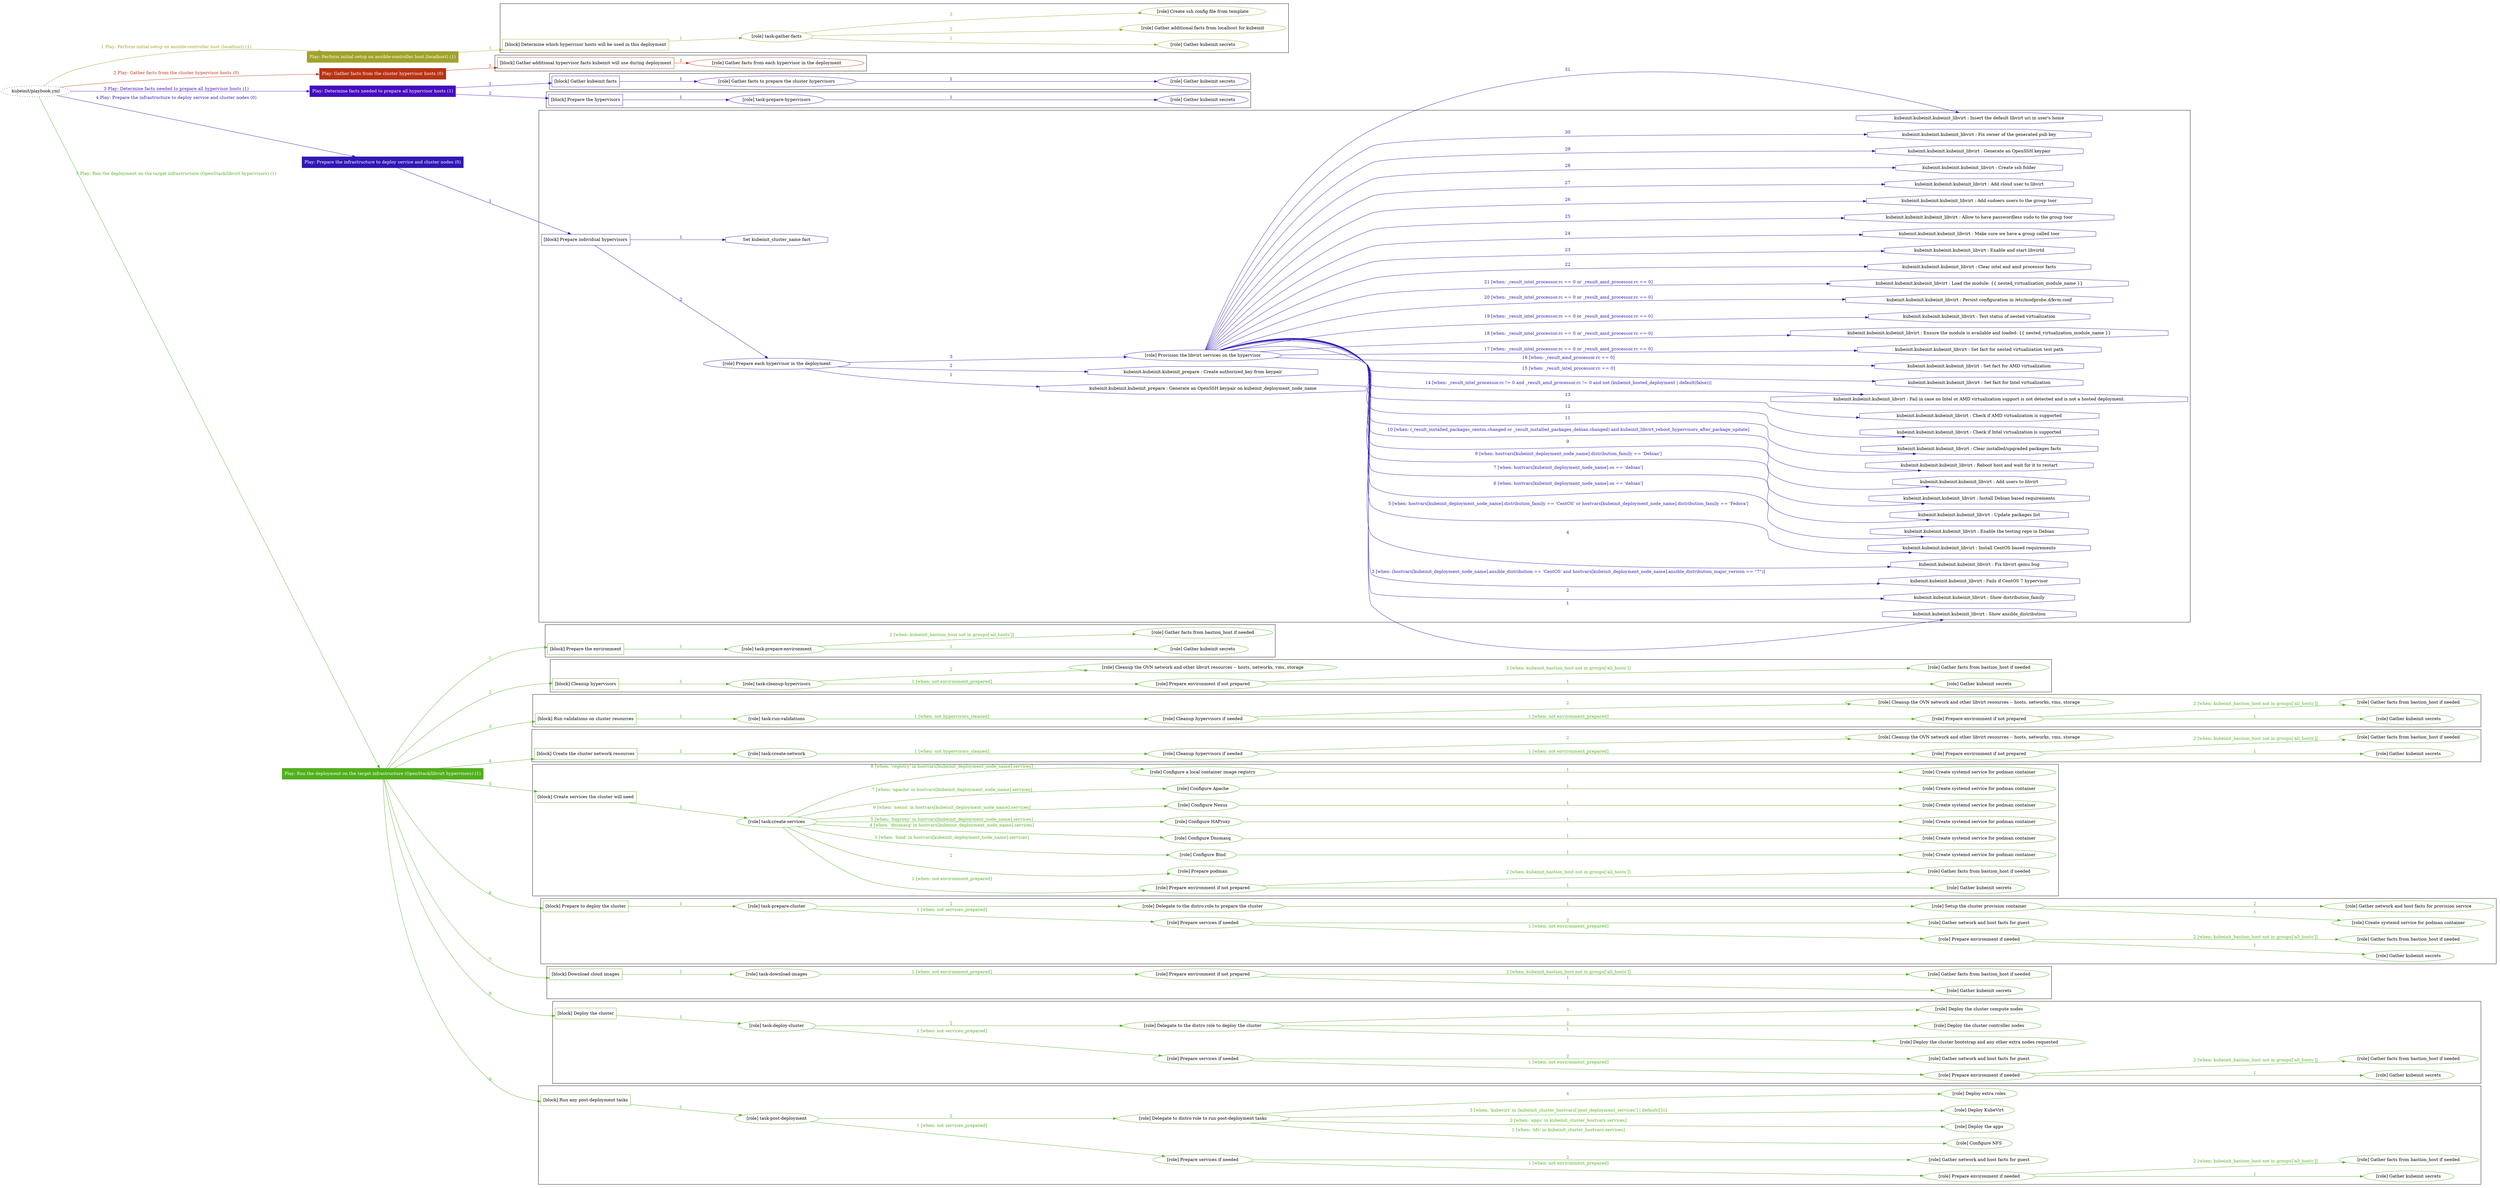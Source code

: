 digraph {
	graph [concentrate=true ordering=in rankdir=LR ratio=fill]
	edge [esep=5 sep=10]
	"kubeinit/playbook.yml" [URL="/home/runner/work/kubeinit/kubeinit/kubeinit/playbook.yml" id=playbook_ad9dad9f style=dotted]
	"kubeinit/playbook.yml" -> play_8701ad01 [label="1 Play: Perform initial setup on ansible-controller host (localhost) (1)" color="#a0a22a" fontcolor="#a0a22a" id=edge_play_8701ad01 labeltooltip="1 Play: Perform initial setup on ansible-controller host (localhost) (1)" tooltip="1 Play: Perform initial setup on ansible-controller host (localhost) (1)"]
	subgraph "Play: Perform initial setup on ansible-controller host (localhost) (1)" {
		play_8701ad01 [label="Play: Perform initial setup on ansible-controller host (localhost) (1)" URL="/home/runner/work/kubeinit/kubeinit/kubeinit/playbook.yml" color="#a0a22a" fontcolor="#ffffff" id=play_8701ad01 shape=box style=filled tooltip=localhost]
		play_8701ad01 -> block_f3eda5cd [label=1 color="#a0a22a" fontcolor="#a0a22a" id=edge_block_f3eda5cd labeltooltip=1 tooltip=1]
		subgraph cluster_block_f3eda5cd {
			block_f3eda5cd [label="[block] Determine which hypervisor hosts will be used in this deployment" URL="/home/runner/work/kubeinit/kubeinit/kubeinit/playbook.yml" color="#a0a22a" id=block_f3eda5cd labeltooltip="Determine which hypervisor hosts will be used in this deployment" shape=box tooltip="Determine which hypervisor hosts will be used in this deployment"]
			block_f3eda5cd -> role_771a4310 [label="1 " color="#a0a22a" fontcolor="#a0a22a" id=edge_role_771a4310 labeltooltip="1 " tooltip="1 "]
			subgraph "task-gather-facts" {
				role_771a4310 [label="[role] task-gather-facts" URL="/home/runner/work/kubeinit/kubeinit/kubeinit/playbook.yml" color="#a0a22a" id=role_771a4310 tooltip="task-gather-facts"]
				role_771a4310 -> role_7a7e30a4 [label="1 " color="#a0a22a" fontcolor="#a0a22a" id=edge_role_7a7e30a4 labeltooltip="1 " tooltip="1 "]
				subgraph "Gather kubeinit secrets" {
					role_7a7e30a4 [label="[role] Gather kubeinit secrets" URL="/home/runner/.ansible/collections/ansible_collections/kubeinit/kubeinit/roles/kubeinit_prepare/tasks/build_hypervisors_group.yml" color="#a0a22a" id=role_7a7e30a4 tooltip="Gather kubeinit secrets"]
				}
				role_771a4310 -> role_252059f0 [label="2 " color="#a0a22a" fontcolor="#a0a22a" id=edge_role_252059f0 labeltooltip="2 " tooltip="2 "]
				subgraph "Gather additional facts from localhost for kubeinit" {
					role_252059f0 [label="[role] Gather additional facts from localhost for kubeinit" URL="/home/runner/.ansible/collections/ansible_collections/kubeinit/kubeinit/roles/kubeinit_prepare/tasks/build_hypervisors_group.yml" color="#a0a22a" id=role_252059f0 tooltip="Gather additional facts from localhost for kubeinit"]
				}
				role_771a4310 -> role_ed2586d5 [label="3 " color="#a0a22a" fontcolor="#a0a22a" id=edge_role_ed2586d5 labeltooltip="3 " tooltip="3 "]
				subgraph "Create ssh config file from template" {
					role_ed2586d5 [label="[role] Create ssh config file from template" URL="/home/runner/.ansible/collections/ansible_collections/kubeinit/kubeinit/roles/kubeinit_prepare/tasks/build_hypervisors_group.yml" color="#a0a22a" id=role_ed2586d5 tooltip="Create ssh config file from template"]
				}
			}
		}
	}
	"kubeinit/playbook.yml" -> play_b4379de7 [label="2 Play: Gather facts from the cluster hypervisor hosts (0)" color="#b83414" fontcolor="#b83414" id=edge_play_b4379de7 labeltooltip="2 Play: Gather facts from the cluster hypervisor hosts (0)" tooltip="2 Play: Gather facts from the cluster hypervisor hosts (0)"]
	subgraph "Play: Gather facts from the cluster hypervisor hosts (0)" {
		play_b4379de7 [label="Play: Gather facts from the cluster hypervisor hosts (0)" URL="/home/runner/work/kubeinit/kubeinit/kubeinit/playbook.yml" color="#b83414" fontcolor="#ffffff" id=play_b4379de7 shape=box style=filled tooltip="Play: Gather facts from the cluster hypervisor hosts (0)"]
		play_b4379de7 -> block_b97a1b82 [label=1 color="#b83414" fontcolor="#b83414" id=edge_block_b97a1b82 labeltooltip=1 tooltip=1]
		subgraph cluster_block_b97a1b82 {
			block_b97a1b82 [label="[block] Gather additional hypervisor facts kubeinit will use during deployment" URL="/home/runner/work/kubeinit/kubeinit/kubeinit/playbook.yml" color="#b83414" id=block_b97a1b82 labeltooltip="Gather additional hypervisor facts kubeinit will use during deployment" shape=box tooltip="Gather additional hypervisor facts kubeinit will use during deployment"]
			block_b97a1b82 -> role_02a96196 [label="1 " color="#b83414" fontcolor="#b83414" id=edge_role_02a96196 labeltooltip="1 " tooltip="1 "]
			subgraph "Gather facts from each hypervisor in the deployment" {
				role_02a96196 [label="[role] Gather facts from each hypervisor in the deployment" URL="/home/runner/work/kubeinit/kubeinit/kubeinit/playbook.yml" color="#b83414" id=role_02a96196 tooltip="Gather facts from each hypervisor in the deployment"]
			}
		}
	}
	"kubeinit/playbook.yml" -> play_5460a5c5 [label="3 Play: Determine facts needed to prepare all hypervisor hosts (1)" color="#450dbf" fontcolor="#450dbf" id=edge_play_5460a5c5 labeltooltip="3 Play: Determine facts needed to prepare all hypervisor hosts (1)" tooltip="3 Play: Determine facts needed to prepare all hypervisor hosts (1)"]
	subgraph "Play: Determine facts needed to prepare all hypervisor hosts (1)" {
		play_5460a5c5 [label="Play: Determine facts needed to prepare all hypervisor hosts (1)" URL="/home/runner/work/kubeinit/kubeinit/kubeinit/playbook.yml" color="#450dbf" fontcolor="#ffffff" id=play_5460a5c5 shape=box style=filled tooltip=localhost]
		play_5460a5c5 -> block_8804d88d [label=1 color="#450dbf" fontcolor="#450dbf" id=edge_block_8804d88d labeltooltip=1 tooltip=1]
		subgraph cluster_block_8804d88d {
			block_8804d88d [label="[block] Gather kubeinit facts" URL="/home/runner/work/kubeinit/kubeinit/kubeinit/playbook.yml" color="#450dbf" id=block_8804d88d labeltooltip="Gather kubeinit facts" shape=box tooltip="Gather kubeinit facts"]
			block_8804d88d -> role_8684f206 [label="1 " color="#450dbf" fontcolor="#450dbf" id=edge_role_8684f206 labeltooltip="1 " tooltip="1 "]
			subgraph "Gather facts to prepare the cluster hypervisors" {
				role_8684f206 [label="[role] Gather facts to prepare the cluster hypervisors" URL="/home/runner/work/kubeinit/kubeinit/kubeinit/playbook.yml" color="#450dbf" id=role_8684f206 tooltip="Gather facts to prepare the cluster hypervisors"]
				role_8684f206 -> role_325e23e4 [label="1 " color="#450dbf" fontcolor="#450dbf" id=edge_role_325e23e4 labeltooltip="1 " tooltip="1 "]
				subgraph "Gather kubeinit secrets" {
					role_325e23e4 [label="[role] Gather kubeinit secrets" URL="/home/runner/.ansible/collections/ansible_collections/kubeinit/kubeinit/roles/kubeinit_prepare/tasks/gather_kubeinit_facts.yml" color="#450dbf" id=role_325e23e4 tooltip="Gather kubeinit secrets"]
				}
			}
		}
		play_5460a5c5 -> block_e726599f [label=2 color="#450dbf" fontcolor="#450dbf" id=edge_block_e726599f labeltooltip=2 tooltip=2]
		subgraph cluster_block_e726599f {
			block_e726599f [label="[block] Prepare the hypervisors" URL="/home/runner/work/kubeinit/kubeinit/kubeinit/playbook.yml" color="#450dbf" id=block_e726599f labeltooltip="Prepare the hypervisors" shape=box tooltip="Prepare the hypervisors"]
			block_e726599f -> role_bea72deb [label="1 " color="#450dbf" fontcolor="#450dbf" id=edge_role_bea72deb labeltooltip="1 " tooltip="1 "]
			subgraph "task-prepare-hypervisors" {
				role_bea72deb [label="[role] task-prepare-hypervisors" URL="/home/runner/work/kubeinit/kubeinit/kubeinit/playbook.yml" color="#450dbf" id=role_bea72deb tooltip="task-prepare-hypervisors"]
				role_bea72deb -> role_4a4bfca7 [label="1 " color="#450dbf" fontcolor="#450dbf" id=edge_role_4a4bfca7 labeltooltip="1 " tooltip="1 "]
				subgraph "Gather kubeinit secrets" {
					role_4a4bfca7 [label="[role] Gather kubeinit secrets" URL="/home/runner/.ansible/collections/ansible_collections/kubeinit/kubeinit/roles/kubeinit_prepare/tasks/gather_kubeinit_facts.yml" color="#450dbf" id=role_4a4bfca7 tooltip="Gather kubeinit secrets"]
				}
			}
		}
	}
	"kubeinit/playbook.yml" -> play_02d380c5 [label="4 Play: Prepare the infrastructure to deploy service and cluster nodes (0)" color="#3018b4" fontcolor="#3018b4" id=edge_play_02d380c5 labeltooltip="4 Play: Prepare the infrastructure to deploy service and cluster nodes (0)" tooltip="4 Play: Prepare the infrastructure to deploy service and cluster nodes (0)"]
	subgraph "Play: Prepare the infrastructure to deploy service and cluster nodes (0)" {
		play_02d380c5 [label="Play: Prepare the infrastructure to deploy service and cluster nodes (0)" URL="/home/runner/work/kubeinit/kubeinit/kubeinit/playbook.yml" color="#3018b4" fontcolor="#ffffff" id=play_02d380c5 shape=box style=filled tooltip="Play: Prepare the infrastructure to deploy service and cluster nodes (0)"]
		play_02d380c5 -> block_5746fe9b [label=1 color="#3018b4" fontcolor="#3018b4" id=edge_block_5746fe9b labeltooltip=1 tooltip=1]
		subgraph cluster_block_5746fe9b {
			block_5746fe9b [label="[block] Prepare individual hypervisors" URL="/home/runner/work/kubeinit/kubeinit/kubeinit/playbook.yml" color="#3018b4" id=block_5746fe9b labeltooltip="Prepare individual hypervisors" shape=box tooltip="Prepare individual hypervisors"]
			block_5746fe9b -> role_e2ebed2b [label="2 " color="#3018b4" fontcolor="#3018b4" id=edge_role_e2ebed2b labeltooltip="2 " tooltip="2 "]
			subgraph "Prepare each hypervisor in the deployment" {
				role_e2ebed2b [label="[role] Prepare each hypervisor in the deployment" URL="/home/runner/work/kubeinit/kubeinit/kubeinit/playbook.yml" color="#3018b4" id=role_e2ebed2b tooltip="Prepare each hypervisor in the deployment"]
				task_109c4af7 [label="kubeinit.kubeinit.kubeinit_prepare : Generate an OpenSSH keypair on kubeinit_deployment_node_name" URL="/home/runner/.ansible/collections/ansible_collections/kubeinit/kubeinit/roles/kubeinit_prepare/tasks/prepare_hypervisor.yml" color="#3018b4" id=task_109c4af7 shape=octagon tooltip="kubeinit.kubeinit.kubeinit_prepare : Generate an OpenSSH keypair on kubeinit_deployment_node_name"]
				role_e2ebed2b -> task_109c4af7 [label="1 " color="#3018b4" fontcolor="#3018b4" id=edge_task_109c4af7 labeltooltip="1 " tooltip="1 "]
				task_27106303 [label="kubeinit.kubeinit.kubeinit_prepare : Create authorized_key from keypair" URL="/home/runner/.ansible/collections/ansible_collections/kubeinit/kubeinit/roles/kubeinit_prepare/tasks/prepare_hypervisor.yml" color="#3018b4" id=task_27106303 shape=octagon tooltip="kubeinit.kubeinit.kubeinit_prepare : Create authorized_key from keypair"]
				role_e2ebed2b -> task_27106303 [label="2 " color="#3018b4" fontcolor="#3018b4" id=edge_task_27106303 labeltooltip="2 " tooltip="2 "]
				role_e2ebed2b -> role_d19b107c [label="3 " color="#3018b4" fontcolor="#3018b4" id=edge_role_d19b107c labeltooltip="3 " tooltip="3 "]
				subgraph "Provision the libvirt services on the hypervisor" {
					role_d19b107c [label="[role] Provision the libvirt services on the hypervisor" URL="/home/runner/.ansible/collections/ansible_collections/kubeinit/kubeinit/roles/kubeinit_prepare/tasks/prepare_hypervisor.yml" color="#3018b4" id=role_d19b107c tooltip="Provision the libvirt services on the hypervisor"]
					task_ec8b00e3 [label="kubeinit.kubeinit.kubeinit_libvirt : Show ansible_distribution" URL="/home/runner/.ansible/collections/ansible_collections/kubeinit/kubeinit/roles/kubeinit_libvirt/tasks/main.yml" color="#3018b4" id=task_ec8b00e3 shape=octagon tooltip="kubeinit.kubeinit.kubeinit_libvirt : Show ansible_distribution"]
					role_d19b107c -> task_ec8b00e3 [label="1 " color="#3018b4" fontcolor="#3018b4" id=edge_task_ec8b00e3 labeltooltip="1 " tooltip="1 "]
					task_d84215db [label="kubeinit.kubeinit.kubeinit_libvirt : Show distribution_family" URL="/home/runner/.ansible/collections/ansible_collections/kubeinit/kubeinit/roles/kubeinit_libvirt/tasks/main.yml" color="#3018b4" id=task_d84215db shape=octagon tooltip="kubeinit.kubeinit.kubeinit_libvirt : Show distribution_family"]
					role_d19b107c -> task_d84215db [label="2 " color="#3018b4" fontcolor="#3018b4" id=edge_task_d84215db labeltooltip="2 " tooltip="2 "]
					task_74e54a04 [label="kubeinit.kubeinit.kubeinit_libvirt : Fails if CentOS 7 hypervisor" URL="/home/runner/.ansible/collections/ansible_collections/kubeinit/kubeinit/roles/kubeinit_libvirt/tasks/main.yml" color="#3018b4" id=task_74e54a04 shape=octagon tooltip="kubeinit.kubeinit.kubeinit_libvirt : Fails if CentOS 7 hypervisor"]
					role_d19b107c -> task_74e54a04 [label="3 [when: (hostvars[kubeinit_deployment_node_name].ansible_distribution == 'CentOS' and hostvars[kubeinit_deployment_node_name].ansible_distribution_major_version == \"7\")]" color="#3018b4" fontcolor="#3018b4" id=edge_task_74e54a04 labeltooltip="3 [when: (hostvars[kubeinit_deployment_node_name].ansible_distribution == 'CentOS' and hostvars[kubeinit_deployment_node_name].ansible_distribution_major_version == \"7\")]" tooltip="3 [when: (hostvars[kubeinit_deployment_node_name].ansible_distribution == 'CentOS' and hostvars[kubeinit_deployment_node_name].ansible_distribution_major_version == \"7\")]"]
					task_8b9834f0 [label="kubeinit.kubeinit.kubeinit_libvirt : Fix libvirt qemu bug" URL="/home/runner/.ansible/collections/ansible_collections/kubeinit/kubeinit/roles/kubeinit_libvirt/tasks/main.yml" color="#3018b4" id=task_8b9834f0 shape=octagon tooltip="kubeinit.kubeinit.kubeinit_libvirt : Fix libvirt qemu bug"]
					role_d19b107c -> task_8b9834f0 [label="4 " color="#3018b4" fontcolor="#3018b4" id=edge_task_8b9834f0 labeltooltip="4 " tooltip="4 "]
					task_34710796 [label="kubeinit.kubeinit.kubeinit_libvirt : Install CentOS based requirements" URL="/home/runner/.ansible/collections/ansible_collections/kubeinit/kubeinit/roles/kubeinit_libvirt/tasks/main.yml" color="#3018b4" id=task_34710796 shape=octagon tooltip="kubeinit.kubeinit.kubeinit_libvirt : Install CentOS based requirements"]
					role_d19b107c -> task_34710796 [label="5 [when: hostvars[kubeinit_deployment_node_name].distribution_family == 'CentOS' or hostvars[kubeinit_deployment_node_name].distribution_family == 'Fedora']" color="#3018b4" fontcolor="#3018b4" id=edge_task_34710796 labeltooltip="5 [when: hostvars[kubeinit_deployment_node_name].distribution_family == 'CentOS' or hostvars[kubeinit_deployment_node_name].distribution_family == 'Fedora']" tooltip="5 [when: hostvars[kubeinit_deployment_node_name].distribution_family == 'CentOS' or hostvars[kubeinit_deployment_node_name].distribution_family == 'Fedora']"]
					task_a5c7c124 [label="kubeinit.kubeinit.kubeinit_libvirt : Enable the testing repo in Debian" URL="/home/runner/.ansible/collections/ansible_collections/kubeinit/kubeinit/roles/kubeinit_libvirt/tasks/main.yml" color="#3018b4" id=task_a5c7c124 shape=octagon tooltip="kubeinit.kubeinit.kubeinit_libvirt : Enable the testing repo in Debian"]
					role_d19b107c -> task_a5c7c124 [label="6 [when: hostvars[kubeinit_deployment_node_name].os == 'debian']" color="#3018b4" fontcolor="#3018b4" id=edge_task_a5c7c124 labeltooltip="6 [when: hostvars[kubeinit_deployment_node_name].os == 'debian']" tooltip="6 [when: hostvars[kubeinit_deployment_node_name].os == 'debian']"]
					task_eb9df895 [label="kubeinit.kubeinit.kubeinit_libvirt : Update packages list" URL="/home/runner/.ansible/collections/ansible_collections/kubeinit/kubeinit/roles/kubeinit_libvirt/tasks/main.yml" color="#3018b4" id=task_eb9df895 shape=octagon tooltip="kubeinit.kubeinit.kubeinit_libvirt : Update packages list"]
					role_d19b107c -> task_eb9df895 [label="7 [when: hostvars[kubeinit_deployment_node_name].os == 'debian']" color="#3018b4" fontcolor="#3018b4" id=edge_task_eb9df895 labeltooltip="7 [when: hostvars[kubeinit_deployment_node_name].os == 'debian']" tooltip="7 [when: hostvars[kubeinit_deployment_node_name].os == 'debian']"]
					task_4b8a8ece [label="kubeinit.kubeinit.kubeinit_libvirt : Install Debian based requirements" URL="/home/runner/.ansible/collections/ansible_collections/kubeinit/kubeinit/roles/kubeinit_libvirt/tasks/main.yml" color="#3018b4" id=task_4b8a8ece shape=octagon tooltip="kubeinit.kubeinit.kubeinit_libvirt : Install Debian based requirements"]
					role_d19b107c -> task_4b8a8ece [label="8 [when: hostvars[kubeinit_deployment_node_name].distribution_family == 'Debian']" color="#3018b4" fontcolor="#3018b4" id=edge_task_4b8a8ece labeltooltip="8 [when: hostvars[kubeinit_deployment_node_name].distribution_family == 'Debian']" tooltip="8 [when: hostvars[kubeinit_deployment_node_name].distribution_family == 'Debian']"]
					task_b268e5a1 [label="kubeinit.kubeinit.kubeinit_libvirt : Add users to libvirt" URL="/home/runner/.ansible/collections/ansible_collections/kubeinit/kubeinit/roles/kubeinit_libvirt/tasks/main.yml" color="#3018b4" id=task_b268e5a1 shape=octagon tooltip="kubeinit.kubeinit.kubeinit_libvirt : Add users to libvirt"]
					role_d19b107c -> task_b268e5a1 [label="9 " color="#3018b4" fontcolor="#3018b4" id=edge_task_b268e5a1 labeltooltip="9 " tooltip="9 "]
					task_5884dd91 [label="kubeinit.kubeinit.kubeinit_libvirt : Reboot host and wait for it to restart" URL="/home/runner/.ansible/collections/ansible_collections/kubeinit/kubeinit/roles/kubeinit_libvirt/tasks/main.yml" color="#3018b4" id=task_5884dd91 shape=octagon tooltip="kubeinit.kubeinit.kubeinit_libvirt : Reboot host and wait for it to restart"]
					role_d19b107c -> task_5884dd91 [label="10 [when: (_result_installed_packages_centos.changed or _result_installed_packages_debian.changed) and kubeinit_libvirt_reboot_hypervisors_after_package_update]" color="#3018b4" fontcolor="#3018b4" id=edge_task_5884dd91 labeltooltip="10 [when: (_result_installed_packages_centos.changed or _result_installed_packages_debian.changed) and kubeinit_libvirt_reboot_hypervisors_after_package_update]" tooltip="10 [when: (_result_installed_packages_centos.changed or _result_installed_packages_debian.changed) and kubeinit_libvirt_reboot_hypervisors_after_package_update]"]
					task_be712756 [label="kubeinit.kubeinit.kubeinit_libvirt : Clear installed/upgraded packages facts" URL="/home/runner/.ansible/collections/ansible_collections/kubeinit/kubeinit/roles/kubeinit_libvirt/tasks/main.yml" color="#3018b4" id=task_be712756 shape=octagon tooltip="kubeinit.kubeinit.kubeinit_libvirt : Clear installed/upgraded packages facts"]
					role_d19b107c -> task_be712756 [label="11 " color="#3018b4" fontcolor="#3018b4" id=edge_task_be712756 labeltooltip="11 " tooltip="11 "]
					task_afb6697a [label="kubeinit.kubeinit.kubeinit_libvirt : Check if Intel virtualization is supported" URL="/home/runner/.ansible/collections/ansible_collections/kubeinit/kubeinit/roles/kubeinit_libvirt/tasks/main.yml" color="#3018b4" id=task_afb6697a shape=octagon tooltip="kubeinit.kubeinit.kubeinit_libvirt : Check if Intel virtualization is supported"]
					role_d19b107c -> task_afb6697a [label="12 " color="#3018b4" fontcolor="#3018b4" id=edge_task_afb6697a labeltooltip="12 " tooltip="12 "]
					task_fe1af349 [label="kubeinit.kubeinit.kubeinit_libvirt : Check if AMD virtualization is supported" URL="/home/runner/.ansible/collections/ansible_collections/kubeinit/kubeinit/roles/kubeinit_libvirt/tasks/main.yml" color="#3018b4" id=task_fe1af349 shape=octagon tooltip="kubeinit.kubeinit.kubeinit_libvirt : Check if AMD virtualization is supported"]
					role_d19b107c -> task_fe1af349 [label="13 " color="#3018b4" fontcolor="#3018b4" id=edge_task_fe1af349 labeltooltip="13 " tooltip="13 "]
					task_ae67dfe7 [label="kubeinit.kubeinit.kubeinit_libvirt : Fail in case no Intel or AMD virtualization support is not detected and is not a hosted deployment." URL="/home/runner/.ansible/collections/ansible_collections/kubeinit/kubeinit/roles/kubeinit_libvirt/tasks/main.yml" color="#3018b4" id=task_ae67dfe7 shape=octagon tooltip="kubeinit.kubeinit.kubeinit_libvirt : Fail in case no Intel or AMD virtualization support is not detected and is not a hosted deployment."]
					role_d19b107c -> task_ae67dfe7 [label="14 [when: _result_intel_processor.rc != 0 and _result_amd_processor.rc != 0 and not (kubeinit_hosted_deployment | default(false))]" color="#3018b4" fontcolor="#3018b4" id=edge_task_ae67dfe7 labeltooltip="14 [when: _result_intel_processor.rc != 0 and _result_amd_processor.rc != 0 and not (kubeinit_hosted_deployment | default(false))]" tooltip="14 [when: _result_intel_processor.rc != 0 and _result_amd_processor.rc != 0 and not (kubeinit_hosted_deployment | default(false))]"]
					task_169d2dd9 [label="kubeinit.kubeinit.kubeinit_libvirt : Set fact for Intel virtualization" URL="/home/runner/.ansible/collections/ansible_collections/kubeinit/kubeinit/roles/kubeinit_libvirt/tasks/main.yml" color="#3018b4" id=task_169d2dd9 shape=octagon tooltip="kubeinit.kubeinit.kubeinit_libvirt : Set fact for Intel virtualization"]
					role_d19b107c -> task_169d2dd9 [label="15 [when: _result_intel_processor.rc == 0]" color="#3018b4" fontcolor="#3018b4" id=edge_task_169d2dd9 labeltooltip="15 [when: _result_intel_processor.rc == 0]" tooltip="15 [when: _result_intel_processor.rc == 0]"]
					task_b3eac549 [label="kubeinit.kubeinit.kubeinit_libvirt : Set fact for AMD virtualization" URL="/home/runner/.ansible/collections/ansible_collections/kubeinit/kubeinit/roles/kubeinit_libvirt/tasks/main.yml" color="#3018b4" id=task_b3eac549 shape=octagon tooltip="kubeinit.kubeinit.kubeinit_libvirt : Set fact for AMD virtualization"]
					role_d19b107c -> task_b3eac549 [label="16 [when: _result_amd_processor.rc == 0]" color="#3018b4" fontcolor="#3018b4" id=edge_task_b3eac549 labeltooltip="16 [when: _result_amd_processor.rc == 0]" tooltip="16 [when: _result_amd_processor.rc == 0]"]
					task_7ef995c8 [label="kubeinit.kubeinit.kubeinit_libvirt : Set fact for nested virtualization test path" URL="/home/runner/.ansible/collections/ansible_collections/kubeinit/kubeinit/roles/kubeinit_libvirt/tasks/main.yml" color="#3018b4" id=task_7ef995c8 shape=octagon tooltip="kubeinit.kubeinit.kubeinit_libvirt : Set fact for nested virtualization test path"]
					role_d19b107c -> task_7ef995c8 [label="17 [when: _result_intel_processor.rc == 0 or _result_amd_processor.rc == 0]" color="#3018b4" fontcolor="#3018b4" id=edge_task_7ef995c8 labeltooltip="17 [when: _result_intel_processor.rc == 0 or _result_amd_processor.rc == 0]" tooltip="17 [when: _result_intel_processor.rc == 0 or _result_amd_processor.rc == 0]"]
					task_e9185599 [label="kubeinit.kubeinit.kubeinit_libvirt : Ensure the module is available and loaded: {{ nested_virtualization_module_name }}" URL="/home/runner/.ansible/collections/ansible_collections/kubeinit/kubeinit/roles/kubeinit_libvirt/tasks/main.yml" color="#3018b4" id=task_e9185599 shape=octagon tooltip="kubeinit.kubeinit.kubeinit_libvirt : Ensure the module is available and loaded: {{ nested_virtualization_module_name }}"]
					role_d19b107c -> task_e9185599 [label="18 [when: _result_intel_processor.rc == 0 or _result_amd_processor.rc == 0]" color="#3018b4" fontcolor="#3018b4" id=edge_task_e9185599 labeltooltip="18 [when: _result_intel_processor.rc == 0 or _result_amd_processor.rc == 0]" tooltip="18 [when: _result_intel_processor.rc == 0 or _result_amd_processor.rc == 0]"]
					task_4830d3a3 [label="kubeinit.kubeinit.kubeinit_libvirt : Test status of nested virtualization" URL="/home/runner/.ansible/collections/ansible_collections/kubeinit/kubeinit/roles/kubeinit_libvirt/tasks/main.yml" color="#3018b4" id=task_4830d3a3 shape=octagon tooltip="kubeinit.kubeinit.kubeinit_libvirt : Test status of nested virtualization"]
					role_d19b107c -> task_4830d3a3 [label="19 [when: _result_intel_processor.rc == 0 or _result_amd_processor.rc == 0]" color="#3018b4" fontcolor="#3018b4" id=edge_task_4830d3a3 labeltooltip="19 [when: _result_intel_processor.rc == 0 or _result_amd_processor.rc == 0]" tooltip="19 [when: _result_intel_processor.rc == 0 or _result_amd_processor.rc == 0]"]
					task_8b23cafd [label="kubeinit.kubeinit.kubeinit_libvirt : Persist configuration in /etc/modprobe.d/kvm.conf" URL="/home/runner/.ansible/collections/ansible_collections/kubeinit/kubeinit/roles/kubeinit_libvirt/tasks/main.yml" color="#3018b4" id=task_8b23cafd shape=octagon tooltip="kubeinit.kubeinit.kubeinit_libvirt : Persist configuration in /etc/modprobe.d/kvm.conf"]
					role_d19b107c -> task_8b23cafd [label="20 [when: _result_intel_processor.rc == 0 or _result_amd_processor.rc == 0]" color="#3018b4" fontcolor="#3018b4" id=edge_task_8b23cafd labeltooltip="20 [when: _result_intel_processor.rc == 0 or _result_amd_processor.rc == 0]" tooltip="20 [when: _result_intel_processor.rc == 0 or _result_amd_processor.rc == 0]"]
					task_9bc0481e [label="kubeinit.kubeinit.kubeinit_libvirt : Load the module: {{ nested_virtualization_module_name }}" URL="/home/runner/.ansible/collections/ansible_collections/kubeinit/kubeinit/roles/kubeinit_libvirt/tasks/main.yml" color="#3018b4" id=task_9bc0481e shape=octagon tooltip="kubeinit.kubeinit.kubeinit_libvirt : Load the module: {{ nested_virtualization_module_name }}"]
					role_d19b107c -> task_9bc0481e [label="21 [when: _result_intel_processor.rc == 0 or _result_amd_processor.rc == 0]" color="#3018b4" fontcolor="#3018b4" id=edge_task_9bc0481e labeltooltip="21 [when: _result_intel_processor.rc == 0 or _result_amd_processor.rc == 0]" tooltip="21 [when: _result_intel_processor.rc == 0 or _result_amd_processor.rc == 0]"]
					task_1988ee46 [label="kubeinit.kubeinit.kubeinit_libvirt : Clear intel and amd processor facts" URL="/home/runner/.ansible/collections/ansible_collections/kubeinit/kubeinit/roles/kubeinit_libvirt/tasks/main.yml" color="#3018b4" id=task_1988ee46 shape=octagon tooltip="kubeinit.kubeinit.kubeinit_libvirt : Clear intel and amd processor facts"]
					role_d19b107c -> task_1988ee46 [label="22 " color="#3018b4" fontcolor="#3018b4" id=edge_task_1988ee46 labeltooltip="22 " tooltip="22 "]
					task_1ba558bf [label="kubeinit.kubeinit.kubeinit_libvirt : Enable and start libvirtd" URL="/home/runner/.ansible/collections/ansible_collections/kubeinit/kubeinit/roles/kubeinit_libvirt/tasks/main.yml" color="#3018b4" id=task_1ba558bf shape=octagon tooltip="kubeinit.kubeinit.kubeinit_libvirt : Enable and start libvirtd"]
					role_d19b107c -> task_1ba558bf [label="23 " color="#3018b4" fontcolor="#3018b4" id=edge_task_1ba558bf labeltooltip="23 " tooltip="23 "]
					task_200a83f6 [label="kubeinit.kubeinit.kubeinit_libvirt : Make sure we have a group called toor" URL="/home/runner/.ansible/collections/ansible_collections/kubeinit/kubeinit/roles/kubeinit_libvirt/tasks/60_create_cloud_user.yml" color="#3018b4" id=task_200a83f6 shape=octagon tooltip="kubeinit.kubeinit.kubeinit_libvirt : Make sure we have a group called toor"]
					role_d19b107c -> task_200a83f6 [label="24 " color="#3018b4" fontcolor="#3018b4" id=edge_task_200a83f6 labeltooltip="24 " tooltip="24 "]
					task_1174e342 [label="kubeinit.kubeinit.kubeinit_libvirt : Allow to have passwordless sudo to the group toor" URL="/home/runner/.ansible/collections/ansible_collections/kubeinit/kubeinit/roles/kubeinit_libvirt/tasks/60_create_cloud_user.yml" color="#3018b4" id=task_1174e342 shape=octagon tooltip="kubeinit.kubeinit.kubeinit_libvirt : Allow to have passwordless sudo to the group toor"]
					role_d19b107c -> task_1174e342 [label="25 " color="#3018b4" fontcolor="#3018b4" id=edge_task_1174e342 labeltooltip="25 " tooltip="25 "]
					task_0615f3f8 [label="kubeinit.kubeinit.kubeinit_libvirt : Add sudoers users to the group toor" URL="/home/runner/.ansible/collections/ansible_collections/kubeinit/kubeinit/roles/kubeinit_libvirt/tasks/60_create_cloud_user.yml" color="#3018b4" id=task_0615f3f8 shape=octagon tooltip="kubeinit.kubeinit.kubeinit_libvirt : Add sudoers users to the group toor"]
					role_d19b107c -> task_0615f3f8 [label="26 " color="#3018b4" fontcolor="#3018b4" id=edge_task_0615f3f8 labeltooltip="26 " tooltip="26 "]
					task_e2aee070 [label="kubeinit.kubeinit.kubeinit_libvirt : Add cloud user to libvirt" URL="/home/runner/.ansible/collections/ansible_collections/kubeinit/kubeinit/roles/kubeinit_libvirt/tasks/60_create_cloud_user.yml" color="#3018b4" id=task_e2aee070 shape=octagon tooltip="kubeinit.kubeinit.kubeinit_libvirt : Add cloud user to libvirt"]
					role_d19b107c -> task_e2aee070 [label="27 " color="#3018b4" fontcolor="#3018b4" id=edge_task_e2aee070 labeltooltip="27 " tooltip="27 "]
					task_b561096e [label="kubeinit.kubeinit.kubeinit_libvirt : Create ssh folder" URL="/home/runner/.ansible/collections/ansible_collections/kubeinit/kubeinit/roles/kubeinit_libvirt/tasks/60_create_cloud_user.yml" color="#3018b4" id=task_b561096e shape=octagon tooltip="kubeinit.kubeinit.kubeinit_libvirt : Create ssh folder"]
					role_d19b107c -> task_b561096e [label="28 " color="#3018b4" fontcolor="#3018b4" id=edge_task_b561096e labeltooltip="28 " tooltip="28 "]
					task_435904f4 [label="kubeinit.kubeinit.kubeinit_libvirt : Generate an OpenSSH keypair" URL="/home/runner/.ansible/collections/ansible_collections/kubeinit/kubeinit/roles/kubeinit_libvirt/tasks/60_create_cloud_user.yml" color="#3018b4" id=task_435904f4 shape=octagon tooltip="kubeinit.kubeinit.kubeinit_libvirt : Generate an OpenSSH keypair"]
					role_d19b107c -> task_435904f4 [label="29 " color="#3018b4" fontcolor="#3018b4" id=edge_task_435904f4 labeltooltip="29 " tooltip="29 "]
					task_34517c68 [label="kubeinit.kubeinit.kubeinit_libvirt : Fix owner of the generated pub key" URL="/home/runner/.ansible/collections/ansible_collections/kubeinit/kubeinit/roles/kubeinit_libvirt/tasks/60_create_cloud_user.yml" color="#3018b4" id=task_34517c68 shape=octagon tooltip="kubeinit.kubeinit.kubeinit_libvirt : Fix owner of the generated pub key"]
					role_d19b107c -> task_34517c68 [label="30 " color="#3018b4" fontcolor="#3018b4" id=edge_task_34517c68 labeltooltip="30 " tooltip="30 "]
					task_58d1e874 [label="kubeinit.kubeinit.kubeinit_libvirt : Insert the default libvirt uri in user's home" URL="/home/runner/.ansible/collections/ansible_collections/kubeinit/kubeinit/roles/kubeinit_libvirt/tasks/60_create_cloud_user.yml" color="#3018b4" id=task_58d1e874 shape=octagon tooltip="kubeinit.kubeinit.kubeinit_libvirt : Insert the default libvirt uri in user's home"]
					role_d19b107c -> task_58d1e874 [label="31 " color="#3018b4" fontcolor="#3018b4" id=edge_task_58d1e874 labeltooltip="31 " tooltip="31 "]
				}
			}
			task_0498ae6e [label="Set kubeinit_cluster_name fact" URL="/home/runner/work/kubeinit/kubeinit/kubeinit/playbook.yml" color="#3018b4" id=task_0498ae6e shape=octagon tooltip="Set kubeinit_cluster_name fact"]
			block_5746fe9b -> task_0498ae6e [label="1 " color="#3018b4" fontcolor="#3018b4" id=edge_task_0498ae6e labeltooltip="1 " tooltip="1 "]
		}
	}
	"kubeinit/playbook.yml" -> play_d9c3d0d9 [label="5 Play: Run the deployment on the target infrastructure (OpenStack/libvirt hypervisors) (1)" color="#51af1d" fontcolor="#51af1d" id=edge_play_d9c3d0d9 labeltooltip="5 Play: Run the deployment on the target infrastructure (OpenStack/libvirt hypervisors) (1)" tooltip="5 Play: Run the deployment on the target infrastructure (OpenStack/libvirt hypervisors) (1)"]
	subgraph "Play: Run the deployment on the target infrastructure (OpenStack/libvirt hypervisors) (1)" {
		play_d9c3d0d9 [label="Play: Run the deployment on the target infrastructure (OpenStack/libvirt hypervisors) (1)" URL="/home/runner/work/kubeinit/kubeinit/kubeinit/playbook.yml" color="#51af1d" fontcolor="#ffffff" id=play_d9c3d0d9 shape=box style=filled tooltip=localhost]
		play_d9c3d0d9 -> block_e59add5a [label=1 color="#51af1d" fontcolor="#51af1d" id=edge_block_e59add5a labeltooltip=1 tooltip=1]
		subgraph cluster_block_e59add5a {
			block_e59add5a [label="[block] Prepare the environment" URL="/home/runner/work/kubeinit/kubeinit/kubeinit/playbook.yml" color="#51af1d" id=block_e59add5a labeltooltip="Prepare the environment" shape=box tooltip="Prepare the environment"]
			block_e59add5a -> role_298afe5b [label="1 " color="#51af1d" fontcolor="#51af1d" id=edge_role_298afe5b labeltooltip="1 " tooltip="1 "]
			subgraph "task-prepare-environment" {
				role_298afe5b [label="[role] task-prepare-environment" URL="/home/runner/work/kubeinit/kubeinit/kubeinit/playbook.yml" color="#51af1d" id=role_298afe5b tooltip="task-prepare-environment"]
				role_298afe5b -> role_947851c9 [label="1 " color="#51af1d" fontcolor="#51af1d" id=edge_role_947851c9 labeltooltip="1 " tooltip="1 "]
				subgraph "Gather kubeinit secrets" {
					role_947851c9 [label="[role] Gather kubeinit secrets" URL="/home/runner/.ansible/collections/ansible_collections/kubeinit/kubeinit/roles/kubeinit_prepare/tasks/gather_kubeinit_facts.yml" color="#51af1d" id=role_947851c9 tooltip="Gather kubeinit secrets"]
				}
				role_298afe5b -> role_8d070488 [label="2 [when: kubeinit_bastion_host not in groups['all_hosts']]" color="#51af1d" fontcolor="#51af1d" id=edge_role_8d070488 labeltooltip="2 [when: kubeinit_bastion_host not in groups['all_hosts']]" tooltip="2 [when: kubeinit_bastion_host not in groups['all_hosts']]"]
				subgraph "Gather facts from bastion_host if needed" {
					role_8d070488 [label="[role] Gather facts from bastion_host if needed" URL="/home/runner/.ansible/collections/ansible_collections/kubeinit/kubeinit/roles/kubeinit_prepare/tasks/main.yml" color="#51af1d" id=role_8d070488 tooltip="Gather facts from bastion_host if needed"]
				}
			}
		}
		play_d9c3d0d9 -> block_09878d4d [label=2 color="#51af1d" fontcolor="#51af1d" id=edge_block_09878d4d labeltooltip=2 tooltip=2]
		subgraph cluster_block_09878d4d {
			block_09878d4d [label="[block] Cleanup hypervisors" URL="/home/runner/work/kubeinit/kubeinit/kubeinit/playbook.yml" color="#51af1d" id=block_09878d4d labeltooltip="Cleanup hypervisors" shape=box tooltip="Cleanup hypervisors"]
			block_09878d4d -> role_98e091ac [label="1 " color="#51af1d" fontcolor="#51af1d" id=edge_role_98e091ac labeltooltip="1 " tooltip="1 "]
			subgraph "task-cleanup-hypervisors" {
				role_98e091ac [label="[role] task-cleanup-hypervisors" URL="/home/runner/work/kubeinit/kubeinit/kubeinit/playbook.yml" color="#51af1d" id=role_98e091ac tooltip="task-cleanup-hypervisors"]
				role_98e091ac -> role_d0518d3f [label="1 [when: not environment_prepared]" color="#51af1d" fontcolor="#51af1d" id=edge_role_d0518d3f labeltooltip="1 [when: not environment_prepared]" tooltip="1 [when: not environment_prepared]"]
				subgraph "Prepare environment if not prepared" {
					role_d0518d3f [label="[role] Prepare environment if not prepared" URL="/home/runner/.ansible/collections/ansible_collections/kubeinit/kubeinit/roles/kubeinit_libvirt/tasks/cleanup_hypervisors.yml" color="#51af1d" id=role_d0518d3f tooltip="Prepare environment if not prepared"]
					role_d0518d3f -> role_72e5a14b [label="1 " color="#51af1d" fontcolor="#51af1d" id=edge_role_72e5a14b labeltooltip="1 " tooltip="1 "]
					subgraph "Gather kubeinit secrets" {
						role_72e5a14b [label="[role] Gather kubeinit secrets" URL="/home/runner/.ansible/collections/ansible_collections/kubeinit/kubeinit/roles/kubeinit_prepare/tasks/gather_kubeinit_facts.yml" color="#51af1d" id=role_72e5a14b tooltip="Gather kubeinit secrets"]
					}
					role_d0518d3f -> role_a9dc6497 [label="2 [when: kubeinit_bastion_host not in groups['all_hosts']]" color="#51af1d" fontcolor="#51af1d" id=edge_role_a9dc6497 labeltooltip="2 [when: kubeinit_bastion_host not in groups['all_hosts']]" tooltip="2 [when: kubeinit_bastion_host not in groups['all_hosts']]"]
					subgraph "Gather facts from bastion_host if needed" {
						role_a9dc6497 [label="[role] Gather facts from bastion_host if needed" URL="/home/runner/.ansible/collections/ansible_collections/kubeinit/kubeinit/roles/kubeinit_prepare/tasks/main.yml" color="#51af1d" id=role_a9dc6497 tooltip="Gather facts from bastion_host if needed"]
					}
				}
				role_98e091ac -> role_ed25d787 [label="2 " color="#51af1d" fontcolor="#51af1d" id=edge_role_ed25d787 labeltooltip="2 " tooltip="2 "]
				subgraph "Cleanup the OVN network and other libvirt resources -- hosts, networks, vms, storage" {
					role_ed25d787 [label="[role] Cleanup the OVN network and other libvirt resources -- hosts, networks, vms, storage" URL="/home/runner/.ansible/collections/ansible_collections/kubeinit/kubeinit/roles/kubeinit_libvirt/tasks/cleanup_hypervisors.yml" color="#51af1d" id=role_ed25d787 tooltip="Cleanup the OVN network and other libvirt resources -- hosts, networks, vms, storage"]
				}
			}
		}
		play_d9c3d0d9 -> block_d8e0fdb3 [label=3 color="#51af1d" fontcolor="#51af1d" id=edge_block_d8e0fdb3 labeltooltip=3 tooltip=3]
		subgraph cluster_block_d8e0fdb3 {
			block_d8e0fdb3 [label="[block] Run validations on cluster resources" URL="/home/runner/work/kubeinit/kubeinit/kubeinit/playbook.yml" color="#51af1d" id=block_d8e0fdb3 labeltooltip="Run validations on cluster resources" shape=box tooltip="Run validations on cluster resources"]
			block_d8e0fdb3 -> role_2a422f55 [label="1 " color="#51af1d" fontcolor="#51af1d" id=edge_role_2a422f55 labeltooltip="1 " tooltip="1 "]
			subgraph "task-run-validations" {
				role_2a422f55 [label="[role] task-run-validations" URL="/home/runner/work/kubeinit/kubeinit/kubeinit/playbook.yml" color="#51af1d" id=role_2a422f55 tooltip="task-run-validations"]
				role_2a422f55 -> role_1ec4a371 [label="1 [when: not hypervisors_cleaned]" color="#51af1d" fontcolor="#51af1d" id=edge_role_1ec4a371 labeltooltip="1 [when: not hypervisors_cleaned]" tooltip="1 [when: not hypervisors_cleaned]"]
				subgraph "Cleanup hypervisors if needed" {
					role_1ec4a371 [label="[role] Cleanup hypervisors if needed" URL="/home/runner/.ansible/collections/ansible_collections/kubeinit/kubeinit/roles/kubeinit_validations/tasks/main.yml" color="#51af1d" id=role_1ec4a371 tooltip="Cleanup hypervisors if needed"]
					role_1ec4a371 -> role_3ec59c48 [label="1 [when: not environment_prepared]" color="#51af1d" fontcolor="#51af1d" id=edge_role_3ec59c48 labeltooltip="1 [when: not environment_prepared]" tooltip="1 [when: not environment_prepared]"]
					subgraph "Prepare environment if not prepared" {
						role_3ec59c48 [label="[role] Prepare environment if not prepared" URL="/home/runner/.ansible/collections/ansible_collections/kubeinit/kubeinit/roles/kubeinit_libvirt/tasks/cleanup_hypervisors.yml" color="#51af1d" id=role_3ec59c48 tooltip="Prepare environment if not prepared"]
						role_3ec59c48 -> role_4a2199ea [label="1 " color="#51af1d" fontcolor="#51af1d" id=edge_role_4a2199ea labeltooltip="1 " tooltip="1 "]
						subgraph "Gather kubeinit secrets" {
							role_4a2199ea [label="[role] Gather kubeinit secrets" URL="/home/runner/.ansible/collections/ansible_collections/kubeinit/kubeinit/roles/kubeinit_prepare/tasks/gather_kubeinit_facts.yml" color="#51af1d" id=role_4a2199ea tooltip="Gather kubeinit secrets"]
						}
						role_3ec59c48 -> role_8c312609 [label="2 [when: kubeinit_bastion_host not in groups['all_hosts']]" color="#51af1d" fontcolor="#51af1d" id=edge_role_8c312609 labeltooltip="2 [when: kubeinit_bastion_host not in groups['all_hosts']]" tooltip="2 [when: kubeinit_bastion_host not in groups['all_hosts']]"]
						subgraph "Gather facts from bastion_host if needed" {
							role_8c312609 [label="[role] Gather facts from bastion_host if needed" URL="/home/runner/.ansible/collections/ansible_collections/kubeinit/kubeinit/roles/kubeinit_prepare/tasks/main.yml" color="#51af1d" id=role_8c312609 tooltip="Gather facts from bastion_host if needed"]
						}
					}
					role_1ec4a371 -> role_29d3e064 [label="2 " color="#51af1d" fontcolor="#51af1d" id=edge_role_29d3e064 labeltooltip="2 " tooltip="2 "]
					subgraph "Cleanup the OVN network and other libvirt resources -- hosts, networks, vms, storage" {
						role_29d3e064 [label="[role] Cleanup the OVN network and other libvirt resources -- hosts, networks, vms, storage" URL="/home/runner/.ansible/collections/ansible_collections/kubeinit/kubeinit/roles/kubeinit_libvirt/tasks/cleanup_hypervisors.yml" color="#51af1d" id=role_29d3e064 tooltip="Cleanup the OVN network and other libvirt resources -- hosts, networks, vms, storage"]
					}
				}
			}
		}
		play_d9c3d0d9 -> block_5c0bc253 [label=4 color="#51af1d" fontcolor="#51af1d" id=edge_block_5c0bc253 labeltooltip=4 tooltip=4]
		subgraph cluster_block_5c0bc253 {
			block_5c0bc253 [label="[block] Create the cluster network resources" URL="/home/runner/work/kubeinit/kubeinit/kubeinit/playbook.yml" color="#51af1d" id=block_5c0bc253 labeltooltip="Create the cluster network resources" shape=box tooltip="Create the cluster network resources"]
			block_5c0bc253 -> role_33b9b9c4 [label="1 " color="#51af1d" fontcolor="#51af1d" id=edge_role_33b9b9c4 labeltooltip="1 " tooltip="1 "]
			subgraph "task-create-network" {
				role_33b9b9c4 [label="[role] task-create-network" URL="/home/runner/work/kubeinit/kubeinit/kubeinit/playbook.yml" color="#51af1d" id=role_33b9b9c4 tooltip="task-create-network"]
				role_33b9b9c4 -> role_6086ead5 [label="1 [when: not hypervisors_cleaned]" color="#51af1d" fontcolor="#51af1d" id=edge_role_6086ead5 labeltooltip="1 [when: not hypervisors_cleaned]" tooltip="1 [when: not hypervisors_cleaned]"]
				subgraph "Cleanup hypervisors if needed" {
					role_6086ead5 [label="[role] Cleanup hypervisors if needed" URL="/home/runner/.ansible/collections/ansible_collections/kubeinit/kubeinit/roles/kubeinit_libvirt/tasks/create_network.yml" color="#51af1d" id=role_6086ead5 tooltip="Cleanup hypervisors if needed"]
					role_6086ead5 -> role_d0498ba0 [label="1 [when: not environment_prepared]" color="#51af1d" fontcolor="#51af1d" id=edge_role_d0498ba0 labeltooltip="1 [when: not environment_prepared]" tooltip="1 [when: not environment_prepared]"]
					subgraph "Prepare environment if not prepared" {
						role_d0498ba0 [label="[role] Prepare environment if not prepared" URL="/home/runner/.ansible/collections/ansible_collections/kubeinit/kubeinit/roles/kubeinit_libvirt/tasks/cleanup_hypervisors.yml" color="#51af1d" id=role_d0498ba0 tooltip="Prepare environment if not prepared"]
						role_d0498ba0 -> role_918e6772 [label="1 " color="#51af1d" fontcolor="#51af1d" id=edge_role_918e6772 labeltooltip="1 " tooltip="1 "]
						subgraph "Gather kubeinit secrets" {
							role_918e6772 [label="[role] Gather kubeinit secrets" URL="/home/runner/.ansible/collections/ansible_collections/kubeinit/kubeinit/roles/kubeinit_prepare/tasks/gather_kubeinit_facts.yml" color="#51af1d" id=role_918e6772 tooltip="Gather kubeinit secrets"]
						}
						role_d0498ba0 -> role_9b4ed4bd [label="2 [when: kubeinit_bastion_host not in groups['all_hosts']]" color="#51af1d" fontcolor="#51af1d" id=edge_role_9b4ed4bd labeltooltip="2 [when: kubeinit_bastion_host not in groups['all_hosts']]" tooltip="2 [when: kubeinit_bastion_host not in groups['all_hosts']]"]
						subgraph "Gather facts from bastion_host if needed" {
							role_9b4ed4bd [label="[role] Gather facts from bastion_host if needed" URL="/home/runner/.ansible/collections/ansible_collections/kubeinit/kubeinit/roles/kubeinit_prepare/tasks/main.yml" color="#51af1d" id=role_9b4ed4bd tooltip="Gather facts from bastion_host if needed"]
						}
					}
					role_6086ead5 -> role_8e05f8cf [label="2 " color="#51af1d" fontcolor="#51af1d" id=edge_role_8e05f8cf labeltooltip="2 " tooltip="2 "]
					subgraph "Cleanup the OVN network and other libvirt resources -- hosts, networks, vms, storage" {
						role_8e05f8cf [label="[role] Cleanup the OVN network and other libvirt resources -- hosts, networks, vms, storage" URL="/home/runner/.ansible/collections/ansible_collections/kubeinit/kubeinit/roles/kubeinit_libvirt/tasks/cleanup_hypervisors.yml" color="#51af1d" id=role_8e05f8cf tooltip="Cleanup the OVN network and other libvirt resources -- hosts, networks, vms, storage"]
					}
				}
			}
		}
		play_d9c3d0d9 -> block_6dcbb82b [label=5 color="#51af1d" fontcolor="#51af1d" id=edge_block_6dcbb82b labeltooltip=5 tooltip=5]
		subgraph cluster_block_6dcbb82b {
			block_6dcbb82b [label="[block] Create services the cluster will need" URL="/home/runner/work/kubeinit/kubeinit/kubeinit/playbook.yml" color="#51af1d" id=block_6dcbb82b labeltooltip="Create services the cluster will need" shape=box tooltip="Create services the cluster will need"]
			block_6dcbb82b -> role_f3486092 [label="1 " color="#51af1d" fontcolor="#51af1d" id=edge_role_f3486092 labeltooltip="1 " tooltip="1 "]
			subgraph "task-create-services" {
				role_f3486092 [label="[role] task-create-services" URL="/home/runner/work/kubeinit/kubeinit/kubeinit/playbook.yml" color="#51af1d" id=role_f3486092 tooltip="task-create-services"]
				role_f3486092 -> role_2ad0d671 [label="1 [when: not environment_prepared]" color="#51af1d" fontcolor="#51af1d" id=edge_role_2ad0d671 labeltooltip="1 [when: not environment_prepared]" tooltip="1 [when: not environment_prepared]"]
				subgraph "Prepare environment if not prepared" {
					role_2ad0d671 [label="[role] Prepare environment if not prepared" URL="/home/runner/.ansible/collections/ansible_collections/kubeinit/kubeinit/roles/kubeinit_services/tasks/main.yml" color="#51af1d" id=role_2ad0d671 tooltip="Prepare environment if not prepared"]
					role_2ad0d671 -> role_411aa488 [label="1 " color="#51af1d" fontcolor="#51af1d" id=edge_role_411aa488 labeltooltip="1 " tooltip="1 "]
					subgraph "Gather kubeinit secrets" {
						role_411aa488 [label="[role] Gather kubeinit secrets" URL="/home/runner/.ansible/collections/ansible_collections/kubeinit/kubeinit/roles/kubeinit_prepare/tasks/gather_kubeinit_facts.yml" color="#51af1d" id=role_411aa488 tooltip="Gather kubeinit secrets"]
					}
					role_2ad0d671 -> role_e16095e6 [label="2 [when: kubeinit_bastion_host not in groups['all_hosts']]" color="#51af1d" fontcolor="#51af1d" id=edge_role_e16095e6 labeltooltip="2 [when: kubeinit_bastion_host not in groups['all_hosts']]" tooltip="2 [when: kubeinit_bastion_host not in groups['all_hosts']]"]
					subgraph "Gather facts from bastion_host if needed" {
						role_e16095e6 [label="[role] Gather facts from bastion_host if needed" URL="/home/runner/.ansible/collections/ansible_collections/kubeinit/kubeinit/roles/kubeinit_prepare/tasks/main.yml" color="#51af1d" id=role_e16095e6 tooltip="Gather facts from bastion_host if needed"]
					}
				}
				role_f3486092 -> role_8bff9f08 [label="2 " color="#51af1d" fontcolor="#51af1d" id=edge_role_8bff9f08 labeltooltip="2 " tooltip="2 "]
				subgraph "Prepare podman" {
					role_8bff9f08 [label="[role] Prepare podman" URL="/home/runner/.ansible/collections/ansible_collections/kubeinit/kubeinit/roles/kubeinit_services/tasks/00_create_service_pod.yml" color="#51af1d" id=role_8bff9f08 tooltip="Prepare podman"]
				}
				role_f3486092 -> role_b15cd75d [label="3 [when: 'bind' in hostvars[kubeinit_deployment_node_name].services]" color="#51af1d" fontcolor="#51af1d" id=edge_role_b15cd75d labeltooltip="3 [when: 'bind' in hostvars[kubeinit_deployment_node_name].services]" tooltip="3 [when: 'bind' in hostvars[kubeinit_deployment_node_name].services]"]
				subgraph "Configure Bind" {
					role_b15cd75d [label="[role] Configure Bind" URL="/home/runner/.ansible/collections/ansible_collections/kubeinit/kubeinit/roles/kubeinit_services/tasks/start_services_containers.yml" color="#51af1d" id=role_b15cd75d tooltip="Configure Bind"]
					role_b15cd75d -> role_eee2052d [label="1 " color="#51af1d" fontcolor="#51af1d" id=edge_role_eee2052d labeltooltip="1 " tooltip="1 "]
					subgraph "Create systemd service for podman container" {
						role_eee2052d [label="[role] Create systemd service for podman container" URL="/home/runner/.ansible/collections/ansible_collections/kubeinit/kubeinit/roles/kubeinit_bind/tasks/main.yml" color="#51af1d" id=role_eee2052d tooltip="Create systemd service for podman container"]
					}
				}
				role_f3486092 -> role_376cc379 [label="4 [when: 'dnsmasq' in hostvars[kubeinit_deployment_node_name].services]" color="#51af1d" fontcolor="#51af1d" id=edge_role_376cc379 labeltooltip="4 [when: 'dnsmasq' in hostvars[kubeinit_deployment_node_name].services]" tooltip="4 [when: 'dnsmasq' in hostvars[kubeinit_deployment_node_name].services]"]
				subgraph "Configure Dnsmasq" {
					role_376cc379 [label="[role] Configure Dnsmasq" URL="/home/runner/.ansible/collections/ansible_collections/kubeinit/kubeinit/roles/kubeinit_services/tasks/start_services_containers.yml" color="#51af1d" id=role_376cc379 tooltip="Configure Dnsmasq"]
					role_376cc379 -> role_9983315d [label="1 " color="#51af1d" fontcolor="#51af1d" id=edge_role_9983315d labeltooltip="1 " tooltip="1 "]
					subgraph "Create systemd service for podman container" {
						role_9983315d [label="[role] Create systemd service for podman container" URL="/home/runner/.ansible/collections/ansible_collections/kubeinit/kubeinit/roles/kubeinit_dnsmasq/tasks/main.yml" color="#51af1d" id=role_9983315d tooltip="Create systemd service for podman container"]
					}
				}
				role_f3486092 -> role_159fbbaa [label="5 [when: 'haproxy' in hostvars[kubeinit_deployment_node_name].services]" color="#51af1d" fontcolor="#51af1d" id=edge_role_159fbbaa labeltooltip="5 [when: 'haproxy' in hostvars[kubeinit_deployment_node_name].services]" tooltip="5 [when: 'haproxy' in hostvars[kubeinit_deployment_node_name].services]"]
				subgraph "Configure HAProxy" {
					role_159fbbaa [label="[role] Configure HAProxy" URL="/home/runner/.ansible/collections/ansible_collections/kubeinit/kubeinit/roles/kubeinit_services/tasks/start_services_containers.yml" color="#51af1d" id=role_159fbbaa tooltip="Configure HAProxy"]
					role_159fbbaa -> role_f5c65b55 [label="1 " color="#51af1d" fontcolor="#51af1d" id=edge_role_f5c65b55 labeltooltip="1 " tooltip="1 "]
					subgraph "Create systemd service for podman container" {
						role_f5c65b55 [label="[role] Create systemd service for podman container" URL="/home/runner/.ansible/collections/ansible_collections/kubeinit/kubeinit/roles/kubeinit_haproxy/tasks/main.yml" color="#51af1d" id=role_f5c65b55 tooltip="Create systemd service for podman container"]
					}
				}
				role_f3486092 -> role_9fd64586 [label="6 [when: 'nexus' in hostvars[kubeinit_deployment_node_name].services]" color="#51af1d" fontcolor="#51af1d" id=edge_role_9fd64586 labeltooltip="6 [when: 'nexus' in hostvars[kubeinit_deployment_node_name].services]" tooltip="6 [when: 'nexus' in hostvars[kubeinit_deployment_node_name].services]"]
				subgraph "Configure Nexus" {
					role_9fd64586 [label="[role] Configure Nexus" URL="/home/runner/.ansible/collections/ansible_collections/kubeinit/kubeinit/roles/kubeinit_services/tasks/start_services_containers.yml" color="#51af1d" id=role_9fd64586 tooltip="Configure Nexus"]
					role_9fd64586 -> role_279113c9 [label="1 " color="#51af1d" fontcolor="#51af1d" id=edge_role_279113c9 labeltooltip="1 " tooltip="1 "]
					subgraph "Create systemd service for podman container" {
						role_279113c9 [label="[role] Create systemd service for podman container" URL="/home/runner/.ansible/collections/ansible_collections/kubeinit/kubeinit/roles/kubeinit_nexus/tasks/main.yml" color="#51af1d" id=role_279113c9 tooltip="Create systemd service for podman container"]
					}
				}
				role_f3486092 -> role_19087471 [label="7 [when: 'apache' in hostvars[kubeinit_deployment_node_name].services]" color="#51af1d" fontcolor="#51af1d" id=edge_role_19087471 labeltooltip="7 [when: 'apache' in hostvars[kubeinit_deployment_node_name].services]" tooltip="7 [when: 'apache' in hostvars[kubeinit_deployment_node_name].services]"]
				subgraph "Configure Apache" {
					role_19087471 [label="[role] Configure Apache" URL="/home/runner/.ansible/collections/ansible_collections/kubeinit/kubeinit/roles/kubeinit_services/tasks/start_services_containers.yml" color="#51af1d" id=role_19087471 tooltip="Configure Apache"]
					role_19087471 -> role_f1edd5a2 [label="1 " color="#51af1d" fontcolor="#51af1d" id=edge_role_f1edd5a2 labeltooltip="1 " tooltip="1 "]
					subgraph "Create systemd service for podman container" {
						role_f1edd5a2 [label="[role] Create systemd service for podman container" URL="/home/runner/.ansible/collections/ansible_collections/kubeinit/kubeinit/roles/kubeinit_apache/tasks/main.yml" color="#51af1d" id=role_f1edd5a2 tooltip="Create systemd service for podman container"]
					}
				}
				role_f3486092 -> role_da136caa [label="8 [when: 'registry' in hostvars[kubeinit_deployment_node_name].services]" color="#51af1d" fontcolor="#51af1d" id=edge_role_da136caa labeltooltip="8 [when: 'registry' in hostvars[kubeinit_deployment_node_name].services]" tooltip="8 [when: 'registry' in hostvars[kubeinit_deployment_node_name].services]"]
				subgraph "Configure a local container image registry" {
					role_da136caa [label="[role] Configure a local container image registry" URL="/home/runner/.ansible/collections/ansible_collections/kubeinit/kubeinit/roles/kubeinit_services/tasks/start_services_containers.yml" color="#51af1d" id=role_da136caa tooltip="Configure a local container image registry"]
					role_da136caa -> role_8020e7e5 [label="1 " color="#51af1d" fontcolor="#51af1d" id=edge_role_8020e7e5 labeltooltip="1 " tooltip="1 "]
					subgraph "Create systemd service for podman container" {
						role_8020e7e5 [label="[role] Create systemd service for podman container" URL="/home/runner/.ansible/collections/ansible_collections/kubeinit/kubeinit/roles/kubeinit_registry/tasks/main.yml" color="#51af1d" id=role_8020e7e5 tooltip="Create systemd service for podman container"]
					}
				}
			}
		}
		play_d9c3d0d9 -> block_ccb85550 [label=6 color="#51af1d" fontcolor="#51af1d" id=edge_block_ccb85550 labeltooltip=6 tooltip=6]
		subgraph cluster_block_ccb85550 {
			block_ccb85550 [label="[block] Prepare to deploy the cluster" URL="/home/runner/work/kubeinit/kubeinit/kubeinit/playbook.yml" color="#51af1d" id=block_ccb85550 labeltooltip="Prepare to deploy the cluster" shape=box tooltip="Prepare to deploy the cluster"]
			block_ccb85550 -> role_c6752c10 [label="1 " color="#51af1d" fontcolor="#51af1d" id=edge_role_c6752c10 labeltooltip="1 " tooltip="1 "]
			subgraph "task-prepare-cluster" {
				role_c6752c10 [label="[role] task-prepare-cluster" URL="/home/runner/work/kubeinit/kubeinit/kubeinit/playbook.yml" color="#51af1d" id=role_c6752c10 tooltip="task-prepare-cluster"]
				role_c6752c10 -> role_a9ac9e03 [label="1 [when: not services_prepared]" color="#51af1d" fontcolor="#51af1d" id=edge_role_a9ac9e03 labeltooltip="1 [when: not services_prepared]" tooltip="1 [when: not services_prepared]"]
				subgraph "Prepare services if needed" {
					role_a9ac9e03 [label="[role] Prepare services if needed" URL="/home/runner/.ansible/collections/ansible_collections/kubeinit/kubeinit/roles/kubeinit_prepare/tasks/prepare_cluster.yml" color="#51af1d" id=role_a9ac9e03 tooltip="Prepare services if needed"]
					role_a9ac9e03 -> role_81b58996 [label="1 [when: not environment_prepared]" color="#51af1d" fontcolor="#51af1d" id=edge_role_81b58996 labeltooltip="1 [when: not environment_prepared]" tooltip="1 [when: not environment_prepared]"]
					subgraph "Prepare environment if needed" {
						role_81b58996 [label="[role] Prepare environment if needed" URL="/home/runner/.ansible/collections/ansible_collections/kubeinit/kubeinit/roles/kubeinit_services/tasks/prepare_services.yml" color="#51af1d" id=role_81b58996 tooltip="Prepare environment if needed"]
						role_81b58996 -> role_80c1e19f [label="1 " color="#51af1d" fontcolor="#51af1d" id=edge_role_80c1e19f labeltooltip="1 " tooltip="1 "]
						subgraph "Gather kubeinit secrets" {
							role_80c1e19f [label="[role] Gather kubeinit secrets" URL="/home/runner/.ansible/collections/ansible_collections/kubeinit/kubeinit/roles/kubeinit_prepare/tasks/gather_kubeinit_facts.yml" color="#51af1d" id=role_80c1e19f tooltip="Gather kubeinit secrets"]
						}
						role_81b58996 -> role_fb2d39b6 [label="2 [when: kubeinit_bastion_host not in groups['all_hosts']]" color="#51af1d" fontcolor="#51af1d" id=edge_role_fb2d39b6 labeltooltip="2 [when: kubeinit_bastion_host not in groups['all_hosts']]" tooltip="2 [when: kubeinit_bastion_host not in groups['all_hosts']]"]
						subgraph "Gather facts from bastion_host if needed" {
							role_fb2d39b6 [label="[role] Gather facts from bastion_host if needed" URL="/home/runner/.ansible/collections/ansible_collections/kubeinit/kubeinit/roles/kubeinit_prepare/tasks/main.yml" color="#51af1d" id=role_fb2d39b6 tooltip="Gather facts from bastion_host if needed"]
						}
					}
					role_a9ac9e03 -> role_9c746f19 [label="2 " color="#51af1d" fontcolor="#51af1d" id=edge_role_9c746f19 labeltooltip="2 " tooltip="2 "]
					subgraph "Gather network and host facts for guest" {
						role_9c746f19 [label="[role] Gather network and host facts for guest" URL="/home/runner/.ansible/collections/ansible_collections/kubeinit/kubeinit/roles/kubeinit_services/tasks/prepare_services.yml" color="#51af1d" id=role_9c746f19 tooltip="Gather network and host facts for guest"]
					}
				}
				role_c6752c10 -> role_162a1b75 [label="2 " color="#51af1d" fontcolor="#51af1d" id=edge_role_162a1b75 labeltooltip="2 " tooltip="2 "]
				subgraph "Delegate to the distro role to prepare the cluster" {
					role_162a1b75 [label="[role] Delegate to the distro role to prepare the cluster" URL="/home/runner/.ansible/collections/ansible_collections/kubeinit/kubeinit/roles/kubeinit_prepare/tasks/prepare_cluster.yml" color="#51af1d" id=role_162a1b75 tooltip="Delegate to the distro role to prepare the cluster"]
					role_162a1b75 -> role_9e7c8c56 [label="1 " color="#51af1d" fontcolor="#51af1d" id=edge_role_9e7c8c56 labeltooltip="1 " tooltip="1 "]
					subgraph "Setup the cluster provision container" {
						role_9e7c8c56 [label="[role] Setup the cluster provision container" URL="/home/runner/.ansible/collections/ansible_collections/kubeinit/kubeinit/roles/kubeinit_openshift/tasks/prepare_cluster.yml" color="#51af1d" id=role_9e7c8c56 tooltip="Setup the cluster provision container"]
						role_9e7c8c56 -> role_ef942087 [label="1 " color="#51af1d" fontcolor="#51af1d" id=edge_role_ef942087 labeltooltip="1 " tooltip="1 "]
						subgraph "Create systemd service for podman container" {
							role_ef942087 [label="[role] Create systemd service for podman container" URL="/home/runner/.ansible/collections/ansible_collections/kubeinit/kubeinit/roles/kubeinit_services/tasks/create_provision_container.yml" color="#51af1d" id=role_ef942087 tooltip="Create systemd service for podman container"]
						}
						role_9e7c8c56 -> role_86ec1eaa [label="2 " color="#51af1d" fontcolor="#51af1d" id=edge_role_86ec1eaa labeltooltip="2 " tooltip="2 "]
						subgraph "Gather network and host facts for provision service" {
							role_86ec1eaa [label="[role] Gather network and host facts for provision service" URL="/home/runner/.ansible/collections/ansible_collections/kubeinit/kubeinit/roles/kubeinit_services/tasks/create_provision_container.yml" color="#51af1d" id=role_86ec1eaa tooltip="Gather network and host facts for provision service"]
						}
					}
				}
			}
		}
		play_d9c3d0d9 -> block_b9f4858c [label=7 color="#51af1d" fontcolor="#51af1d" id=edge_block_b9f4858c labeltooltip=7 tooltip=7]
		subgraph cluster_block_b9f4858c {
			block_b9f4858c [label="[block] Download cloud images" URL="/home/runner/work/kubeinit/kubeinit/kubeinit/playbook.yml" color="#51af1d" id=block_b9f4858c labeltooltip="Download cloud images" shape=box tooltip="Download cloud images"]
			block_b9f4858c -> role_4b15327e [label="1 " color="#51af1d" fontcolor="#51af1d" id=edge_role_4b15327e labeltooltip="1 " tooltip="1 "]
			subgraph "task-download-images" {
				role_4b15327e [label="[role] task-download-images" URL="/home/runner/work/kubeinit/kubeinit/kubeinit/playbook.yml" color="#51af1d" id=role_4b15327e tooltip="task-download-images"]
				role_4b15327e -> role_c5c428b1 [label="1 [when: not environment_prepared]" color="#51af1d" fontcolor="#51af1d" id=edge_role_c5c428b1 labeltooltip="1 [when: not environment_prepared]" tooltip="1 [when: not environment_prepared]"]
				subgraph "Prepare environment if not prepared" {
					role_c5c428b1 [label="[role] Prepare environment if not prepared" URL="/home/runner/.ansible/collections/ansible_collections/kubeinit/kubeinit/roles/kubeinit_libvirt/tasks/download_cloud_images.yml" color="#51af1d" id=role_c5c428b1 tooltip="Prepare environment if not prepared"]
					role_c5c428b1 -> role_72aebece [label="1 " color="#51af1d" fontcolor="#51af1d" id=edge_role_72aebece labeltooltip="1 " tooltip="1 "]
					subgraph "Gather kubeinit secrets" {
						role_72aebece [label="[role] Gather kubeinit secrets" URL="/home/runner/.ansible/collections/ansible_collections/kubeinit/kubeinit/roles/kubeinit_prepare/tasks/gather_kubeinit_facts.yml" color="#51af1d" id=role_72aebece tooltip="Gather kubeinit secrets"]
					}
					role_c5c428b1 -> role_d5f7d5a7 [label="2 [when: kubeinit_bastion_host not in groups['all_hosts']]" color="#51af1d" fontcolor="#51af1d" id=edge_role_d5f7d5a7 labeltooltip="2 [when: kubeinit_bastion_host not in groups['all_hosts']]" tooltip="2 [when: kubeinit_bastion_host not in groups['all_hosts']]"]
					subgraph "Gather facts from bastion_host if needed" {
						role_d5f7d5a7 [label="[role] Gather facts from bastion_host if needed" URL="/home/runner/.ansible/collections/ansible_collections/kubeinit/kubeinit/roles/kubeinit_prepare/tasks/main.yml" color="#51af1d" id=role_d5f7d5a7 tooltip="Gather facts from bastion_host if needed"]
					}
				}
			}
		}
		play_d9c3d0d9 -> block_e4c8827b [label=8 color="#51af1d" fontcolor="#51af1d" id=edge_block_e4c8827b labeltooltip=8 tooltip=8]
		subgraph cluster_block_e4c8827b {
			block_e4c8827b [label="[block] Deploy the cluster" URL="/home/runner/work/kubeinit/kubeinit/kubeinit/playbook.yml" color="#51af1d" id=block_e4c8827b labeltooltip="Deploy the cluster" shape=box tooltip="Deploy the cluster"]
			block_e4c8827b -> role_fd173be5 [label="1 " color="#51af1d" fontcolor="#51af1d" id=edge_role_fd173be5 labeltooltip="1 " tooltip="1 "]
			subgraph "task-deploy-cluster" {
				role_fd173be5 [label="[role] task-deploy-cluster" URL="/home/runner/work/kubeinit/kubeinit/kubeinit/playbook.yml" color="#51af1d" id=role_fd173be5 tooltip="task-deploy-cluster"]
				role_fd173be5 -> role_b2790d07 [label="1 [when: not services_prepared]" color="#51af1d" fontcolor="#51af1d" id=edge_role_b2790d07 labeltooltip="1 [when: not services_prepared]" tooltip="1 [when: not services_prepared]"]
				subgraph "Prepare services if needed" {
					role_b2790d07 [label="[role] Prepare services if needed" URL="/home/runner/.ansible/collections/ansible_collections/kubeinit/kubeinit/roles/kubeinit_prepare/tasks/deploy_cluster.yml" color="#51af1d" id=role_b2790d07 tooltip="Prepare services if needed"]
					role_b2790d07 -> role_f0a80905 [label="1 [when: not environment_prepared]" color="#51af1d" fontcolor="#51af1d" id=edge_role_f0a80905 labeltooltip="1 [when: not environment_prepared]" tooltip="1 [when: not environment_prepared]"]
					subgraph "Prepare environment if needed" {
						role_f0a80905 [label="[role] Prepare environment if needed" URL="/home/runner/.ansible/collections/ansible_collections/kubeinit/kubeinit/roles/kubeinit_services/tasks/prepare_services.yml" color="#51af1d" id=role_f0a80905 tooltip="Prepare environment if needed"]
						role_f0a80905 -> role_41ac7f31 [label="1 " color="#51af1d" fontcolor="#51af1d" id=edge_role_41ac7f31 labeltooltip="1 " tooltip="1 "]
						subgraph "Gather kubeinit secrets" {
							role_41ac7f31 [label="[role] Gather kubeinit secrets" URL="/home/runner/.ansible/collections/ansible_collections/kubeinit/kubeinit/roles/kubeinit_prepare/tasks/gather_kubeinit_facts.yml" color="#51af1d" id=role_41ac7f31 tooltip="Gather kubeinit secrets"]
						}
						role_f0a80905 -> role_c1f0571b [label="2 [when: kubeinit_bastion_host not in groups['all_hosts']]" color="#51af1d" fontcolor="#51af1d" id=edge_role_c1f0571b labeltooltip="2 [when: kubeinit_bastion_host not in groups['all_hosts']]" tooltip="2 [when: kubeinit_bastion_host not in groups['all_hosts']]"]
						subgraph "Gather facts from bastion_host if needed" {
							role_c1f0571b [label="[role] Gather facts from bastion_host if needed" URL="/home/runner/.ansible/collections/ansible_collections/kubeinit/kubeinit/roles/kubeinit_prepare/tasks/main.yml" color="#51af1d" id=role_c1f0571b tooltip="Gather facts from bastion_host if needed"]
						}
					}
					role_b2790d07 -> role_4f3e0e2d [label="2 " color="#51af1d" fontcolor="#51af1d" id=edge_role_4f3e0e2d labeltooltip="2 " tooltip="2 "]
					subgraph "Gather network and host facts for guest" {
						role_4f3e0e2d [label="[role] Gather network and host facts for guest" URL="/home/runner/.ansible/collections/ansible_collections/kubeinit/kubeinit/roles/kubeinit_services/tasks/prepare_services.yml" color="#51af1d" id=role_4f3e0e2d tooltip="Gather network and host facts for guest"]
					}
				}
				role_fd173be5 -> role_87dc7318 [label="2 " color="#51af1d" fontcolor="#51af1d" id=edge_role_87dc7318 labeltooltip="2 " tooltip="2 "]
				subgraph "Delegate to the distro role to deploy the cluster" {
					role_87dc7318 [label="[role] Delegate to the distro role to deploy the cluster" URL="/home/runner/.ansible/collections/ansible_collections/kubeinit/kubeinit/roles/kubeinit_prepare/tasks/deploy_cluster.yml" color="#51af1d" id=role_87dc7318 tooltip="Delegate to the distro role to deploy the cluster"]
					role_87dc7318 -> role_7ad4d655 [label="1 " color="#51af1d" fontcolor="#51af1d" id=edge_role_7ad4d655 labeltooltip="1 " tooltip="1 "]
					subgraph "Deploy the cluster bootstrap and any other extra nodes requested" {
						role_7ad4d655 [label="[role] Deploy the cluster bootstrap and any other extra nodes requested" URL="/home/runner/.ansible/collections/ansible_collections/kubeinit/kubeinit/roles/kubeinit_openshift/tasks/main.yml" color="#51af1d" id=role_7ad4d655 tooltip="Deploy the cluster bootstrap and any other extra nodes requested"]
					}
					role_87dc7318 -> role_fe11ba8e [label="2 " color="#51af1d" fontcolor="#51af1d" id=edge_role_fe11ba8e labeltooltip="2 " tooltip="2 "]
					subgraph "Deploy the cluster controller nodes" {
						role_fe11ba8e [label="[role] Deploy the cluster controller nodes" URL="/home/runner/.ansible/collections/ansible_collections/kubeinit/kubeinit/roles/kubeinit_openshift/tasks/main.yml" color="#51af1d" id=role_fe11ba8e tooltip="Deploy the cluster controller nodes"]
					}
					role_87dc7318 -> role_f4827bbf [label="3 " color="#51af1d" fontcolor="#51af1d" id=edge_role_f4827bbf labeltooltip="3 " tooltip="3 "]
					subgraph "Deploy the cluster compute nodes" {
						role_f4827bbf [label="[role] Deploy the cluster compute nodes" URL="/home/runner/.ansible/collections/ansible_collections/kubeinit/kubeinit/roles/kubeinit_openshift/tasks/main.yml" color="#51af1d" id=role_f4827bbf tooltip="Deploy the cluster compute nodes"]
					}
				}
			}
		}
		play_d9c3d0d9 -> block_b10babef [label=9 color="#51af1d" fontcolor="#51af1d" id=edge_block_b10babef labeltooltip=9 tooltip=9]
		subgraph cluster_block_b10babef {
			block_b10babef [label="[block] Run any post-deployment tasks" URL="/home/runner/work/kubeinit/kubeinit/kubeinit/playbook.yml" color="#51af1d" id=block_b10babef labeltooltip="Run any post-deployment tasks" shape=box tooltip="Run any post-deployment tasks"]
			block_b10babef -> role_fcf228f9 [label="1 " color="#51af1d" fontcolor="#51af1d" id=edge_role_fcf228f9 labeltooltip="1 " tooltip="1 "]
			subgraph "task-post-deployment" {
				role_fcf228f9 [label="[role] task-post-deployment" URL="/home/runner/work/kubeinit/kubeinit/kubeinit/playbook.yml" color="#51af1d" id=role_fcf228f9 tooltip="task-post-deployment"]
				role_fcf228f9 -> role_04c12abf [label="1 [when: not services_prepared]" color="#51af1d" fontcolor="#51af1d" id=edge_role_04c12abf labeltooltip="1 [when: not services_prepared]" tooltip="1 [when: not services_prepared]"]
				subgraph "Prepare services if needed" {
					role_04c12abf [label="[role] Prepare services if needed" URL="/home/runner/.ansible/collections/ansible_collections/kubeinit/kubeinit/roles/kubeinit_prepare/tasks/post_deployment.yml" color="#51af1d" id=role_04c12abf tooltip="Prepare services if needed"]
					role_04c12abf -> role_c1f4945d [label="1 [when: not environment_prepared]" color="#51af1d" fontcolor="#51af1d" id=edge_role_c1f4945d labeltooltip="1 [when: not environment_prepared]" tooltip="1 [when: not environment_prepared]"]
					subgraph "Prepare environment if needed" {
						role_c1f4945d [label="[role] Prepare environment if needed" URL="/home/runner/.ansible/collections/ansible_collections/kubeinit/kubeinit/roles/kubeinit_services/tasks/prepare_services.yml" color="#51af1d" id=role_c1f4945d tooltip="Prepare environment if needed"]
						role_c1f4945d -> role_519c8d93 [label="1 " color="#51af1d" fontcolor="#51af1d" id=edge_role_519c8d93 labeltooltip="1 " tooltip="1 "]
						subgraph "Gather kubeinit secrets" {
							role_519c8d93 [label="[role] Gather kubeinit secrets" URL="/home/runner/.ansible/collections/ansible_collections/kubeinit/kubeinit/roles/kubeinit_prepare/tasks/gather_kubeinit_facts.yml" color="#51af1d" id=role_519c8d93 tooltip="Gather kubeinit secrets"]
						}
						role_c1f4945d -> role_356b739c [label="2 [when: kubeinit_bastion_host not in groups['all_hosts']]" color="#51af1d" fontcolor="#51af1d" id=edge_role_356b739c labeltooltip="2 [when: kubeinit_bastion_host not in groups['all_hosts']]" tooltip="2 [when: kubeinit_bastion_host not in groups['all_hosts']]"]
						subgraph "Gather facts from bastion_host if needed" {
							role_356b739c [label="[role] Gather facts from bastion_host if needed" URL="/home/runner/.ansible/collections/ansible_collections/kubeinit/kubeinit/roles/kubeinit_prepare/tasks/main.yml" color="#51af1d" id=role_356b739c tooltip="Gather facts from bastion_host if needed"]
						}
					}
					role_04c12abf -> role_7f31bffc [label="2 " color="#51af1d" fontcolor="#51af1d" id=edge_role_7f31bffc labeltooltip="2 " tooltip="2 "]
					subgraph "Gather network and host facts for guest" {
						role_7f31bffc [label="[role] Gather network and host facts for guest" URL="/home/runner/.ansible/collections/ansible_collections/kubeinit/kubeinit/roles/kubeinit_services/tasks/prepare_services.yml" color="#51af1d" id=role_7f31bffc tooltip="Gather network and host facts for guest"]
					}
				}
				role_fcf228f9 -> role_3f2f7f5f [label="2 " color="#51af1d" fontcolor="#51af1d" id=edge_role_3f2f7f5f labeltooltip="2 " tooltip="2 "]
				subgraph "Delegate to distro role to run post-deployment tasks" {
					role_3f2f7f5f [label="[role] Delegate to distro role to run post-deployment tasks" URL="/home/runner/.ansible/collections/ansible_collections/kubeinit/kubeinit/roles/kubeinit_prepare/tasks/post_deployment.yml" color="#51af1d" id=role_3f2f7f5f tooltip="Delegate to distro role to run post-deployment tasks"]
					role_3f2f7f5f -> role_ade6221c [label="1 [when: 'nfs' in kubeinit_cluster_hostvars.services]" color="#51af1d" fontcolor="#51af1d" id=edge_role_ade6221c labeltooltip="1 [when: 'nfs' in kubeinit_cluster_hostvars.services]" tooltip="1 [when: 'nfs' in kubeinit_cluster_hostvars.services]"]
					subgraph "Configure NFS" {
						role_ade6221c [label="[role] Configure NFS" URL="/home/runner/.ansible/collections/ansible_collections/kubeinit/kubeinit/roles/kubeinit_openshift/tasks/post_deployment_tasks.yml" color="#51af1d" id=role_ade6221c tooltip="Configure NFS"]
					}
					role_3f2f7f5f -> role_1c8b5533 [label="2 [when: 'apps' in kubeinit_cluster_hostvars.services]" color="#51af1d" fontcolor="#51af1d" id=edge_role_1c8b5533 labeltooltip="2 [when: 'apps' in kubeinit_cluster_hostvars.services]" tooltip="2 [when: 'apps' in kubeinit_cluster_hostvars.services]"]
					subgraph "Deploy the apps" {
						role_1c8b5533 [label="[role] Deploy the apps" URL="/home/runner/.ansible/collections/ansible_collections/kubeinit/kubeinit/roles/kubeinit_openshift/tasks/post_deployment_tasks.yml" color="#51af1d" id=role_1c8b5533 tooltip="Deploy the apps"]
					}
					role_3f2f7f5f -> role_4b42e869 [label="3 [when: 'kubevirt' in (kubeinit_cluster_hostvars['post_deployment_services'] | default([]))]" color="#51af1d" fontcolor="#51af1d" id=edge_role_4b42e869 labeltooltip="3 [when: 'kubevirt' in (kubeinit_cluster_hostvars['post_deployment_services'] | default([]))]" tooltip="3 [when: 'kubevirt' in (kubeinit_cluster_hostvars['post_deployment_services'] | default([]))]"]
					subgraph "Deploy KubeVirt" {
						role_4b42e869 [label="[role] Deploy KubeVirt" URL="/home/runner/.ansible/collections/ansible_collections/kubeinit/kubeinit/roles/kubeinit_openshift/tasks/post_deployment_tasks.yml" color="#51af1d" id=role_4b42e869 tooltip="Deploy KubeVirt"]
					}
					role_3f2f7f5f -> role_b29561ea [label="4 " color="#51af1d" fontcolor="#51af1d" id=edge_role_b29561ea labeltooltip="4 " tooltip="4 "]
					subgraph "Deploy extra roles" {
						role_b29561ea [label="[role] Deploy extra roles" URL="/home/runner/.ansible/collections/ansible_collections/kubeinit/kubeinit/roles/kubeinit_openshift/tasks/post_deployment_tasks.yml" color="#51af1d" id=role_b29561ea tooltip="Deploy extra roles"]
					}
				}
			}
		}
	}
}
